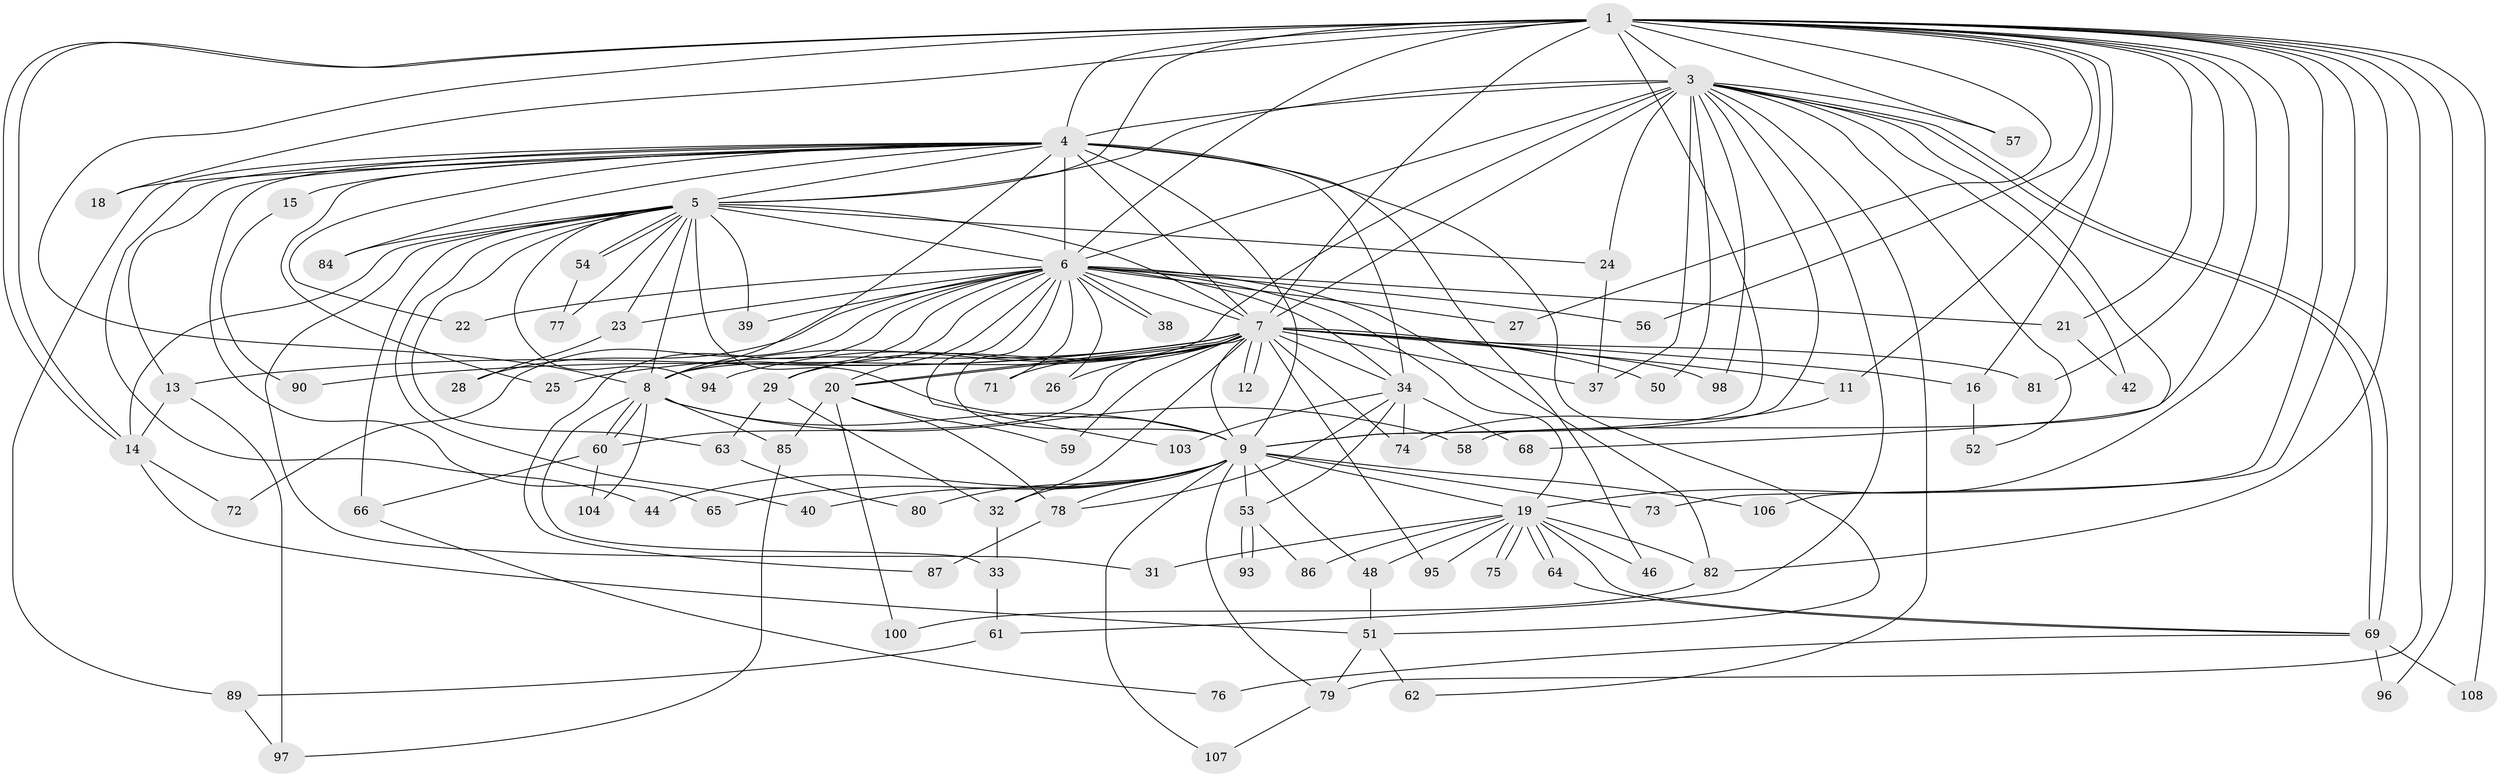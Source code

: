 // original degree distribution, {21: 0.01818181818181818, 15: 0.01818181818181818, 23: 0.00909090909090909, 30: 0.00909090909090909, 32: 0.00909090909090909, 17: 0.00909090909090909, 20: 0.00909090909090909, 16: 0.00909090909090909, 3: 0.17272727272727273, 2: 0.5636363636363636, 4: 0.08181818181818182, 6: 0.01818181818181818, 14: 0.00909090909090909, 5: 0.05454545454545454, 7: 0.00909090909090909}
// Generated by graph-tools (version 1.1) at 2025/41/03/06/25 10:41:40]
// undirected, 86 vertices, 199 edges
graph export_dot {
graph [start="1"]
  node [color=gray90,style=filled];
  1 [super="+2"];
  3 [super="+47"];
  4 [super="+10"];
  5 [super="+41"];
  6 [super="+17"];
  7 [super="+109"];
  8 [super="+43"];
  9 [super="+35"];
  11 [super="+99"];
  12;
  13 [super="+83"];
  14 [super="+55"];
  15;
  16;
  18;
  19 [super="+30"];
  20 [super="+45"];
  21;
  22;
  23;
  24 [super="+49"];
  25;
  26;
  27;
  28;
  29;
  31;
  32 [super="+102"];
  33;
  34 [super="+36"];
  37;
  38;
  39;
  40;
  42;
  44;
  46;
  48 [super="+67"];
  50;
  51;
  52 [super="+101"];
  53;
  54;
  56;
  57;
  58;
  59;
  60;
  61;
  62;
  63;
  64 [super="+70"];
  65;
  66;
  68;
  69 [super="+91"];
  71;
  72;
  73;
  74;
  75;
  76;
  77;
  78 [super="+110"];
  79 [super="+88"];
  80;
  81;
  82 [super="+92"];
  84;
  85;
  86;
  87;
  89;
  90;
  93;
  94;
  95;
  96;
  97 [super="+105"];
  98;
  100;
  103;
  104;
  106;
  107;
  108;
  1 -- 3 [weight=2];
  1 -- 4 [weight=4];
  1 -- 5 [weight=2];
  1 -- 6 [weight=2];
  1 -- 7 [weight=2];
  1 -- 8 [weight=2];
  1 -- 9 [weight=2];
  1 -- 11;
  1 -- 14;
  1 -- 14;
  1 -- 16;
  1 -- 18;
  1 -- 21;
  1 -- 27;
  1 -- 57;
  1 -- 73;
  1 -- 79;
  1 -- 96;
  1 -- 106;
  1 -- 108;
  1 -- 81;
  1 -- 19;
  1 -- 56;
  1 -- 58;
  1 -- 82;
  3 -- 4 [weight=2];
  3 -- 5;
  3 -- 6 [weight=2];
  3 -- 7;
  3 -- 8;
  3 -- 9 [weight=2];
  3 -- 24;
  3 -- 37;
  3 -- 42;
  3 -- 50;
  3 -- 52;
  3 -- 57;
  3 -- 61;
  3 -- 62;
  3 -- 68;
  3 -- 69;
  3 -- 69;
  3 -- 98;
  4 -- 5 [weight=2];
  4 -- 6 [weight=2];
  4 -- 7 [weight=2];
  4 -- 8 [weight=2];
  4 -- 9 [weight=2];
  4 -- 22;
  4 -- 34;
  4 -- 44;
  4 -- 51;
  4 -- 84;
  4 -- 89;
  4 -- 65;
  4 -- 13;
  4 -- 46;
  4 -- 15;
  4 -- 18;
  4 -- 25;
  5 -- 6 [weight=2];
  5 -- 7;
  5 -- 8 [weight=2];
  5 -- 9;
  5 -- 23;
  5 -- 24;
  5 -- 31;
  5 -- 39;
  5 -- 40;
  5 -- 54;
  5 -- 54;
  5 -- 84;
  5 -- 94;
  5 -- 66;
  5 -- 77;
  5 -- 63;
  5 -- 14;
  6 -- 7;
  6 -- 8 [weight=2];
  6 -- 9;
  6 -- 19;
  6 -- 21;
  6 -- 22;
  6 -- 23;
  6 -- 26;
  6 -- 27;
  6 -- 28;
  6 -- 29;
  6 -- 34;
  6 -- 38;
  6 -- 38;
  6 -- 39;
  6 -- 56;
  6 -- 71;
  6 -- 72;
  6 -- 82;
  6 -- 87;
  6 -- 103;
  6 -- 20;
  7 -- 8;
  7 -- 9;
  7 -- 11;
  7 -- 12;
  7 -- 12;
  7 -- 13;
  7 -- 16;
  7 -- 20;
  7 -- 20;
  7 -- 25;
  7 -- 26;
  7 -- 29;
  7 -- 37;
  7 -- 50;
  7 -- 59;
  7 -- 71;
  7 -- 74;
  7 -- 81;
  7 -- 90;
  7 -- 94;
  7 -- 95;
  7 -- 98;
  7 -- 60;
  7 -- 32;
  7 -- 34;
  8 -- 9;
  8 -- 33;
  8 -- 58;
  8 -- 60;
  8 -- 60;
  8 -- 85;
  8 -- 104;
  9 -- 32;
  9 -- 40;
  9 -- 44;
  9 -- 48;
  9 -- 65;
  9 -- 73;
  9 -- 78;
  9 -- 80;
  9 -- 106;
  9 -- 19;
  9 -- 53;
  9 -- 107;
  9 -- 79;
  11 -- 74;
  13 -- 97;
  13 -- 14;
  14 -- 51;
  14 -- 72;
  15 -- 90;
  16 -- 52 [weight=2];
  19 -- 31;
  19 -- 46;
  19 -- 48;
  19 -- 64;
  19 -- 64;
  19 -- 75;
  19 -- 75;
  19 -- 82;
  19 -- 86;
  19 -- 95;
  19 -- 69;
  20 -- 59;
  20 -- 85;
  20 -- 100;
  20 -- 78;
  21 -- 42;
  23 -- 28;
  24 -- 37;
  29 -- 32;
  29 -- 63;
  32 -- 33;
  33 -- 61;
  34 -- 53;
  34 -- 74;
  34 -- 103;
  34 -- 68;
  34 -- 78;
  48 -- 51;
  51 -- 62;
  51 -- 79;
  53 -- 86;
  53 -- 93;
  53 -- 93;
  54 -- 77;
  60 -- 66;
  60 -- 104;
  61 -- 89;
  63 -- 80;
  64 -- 69;
  66 -- 76;
  69 -- 76;
  69 -- 96;
  69 -- 108;
  78 -- 87;
  79 -- 107;
  82 -- 100;
  85 -- 97;
  89 -- 97;
}
